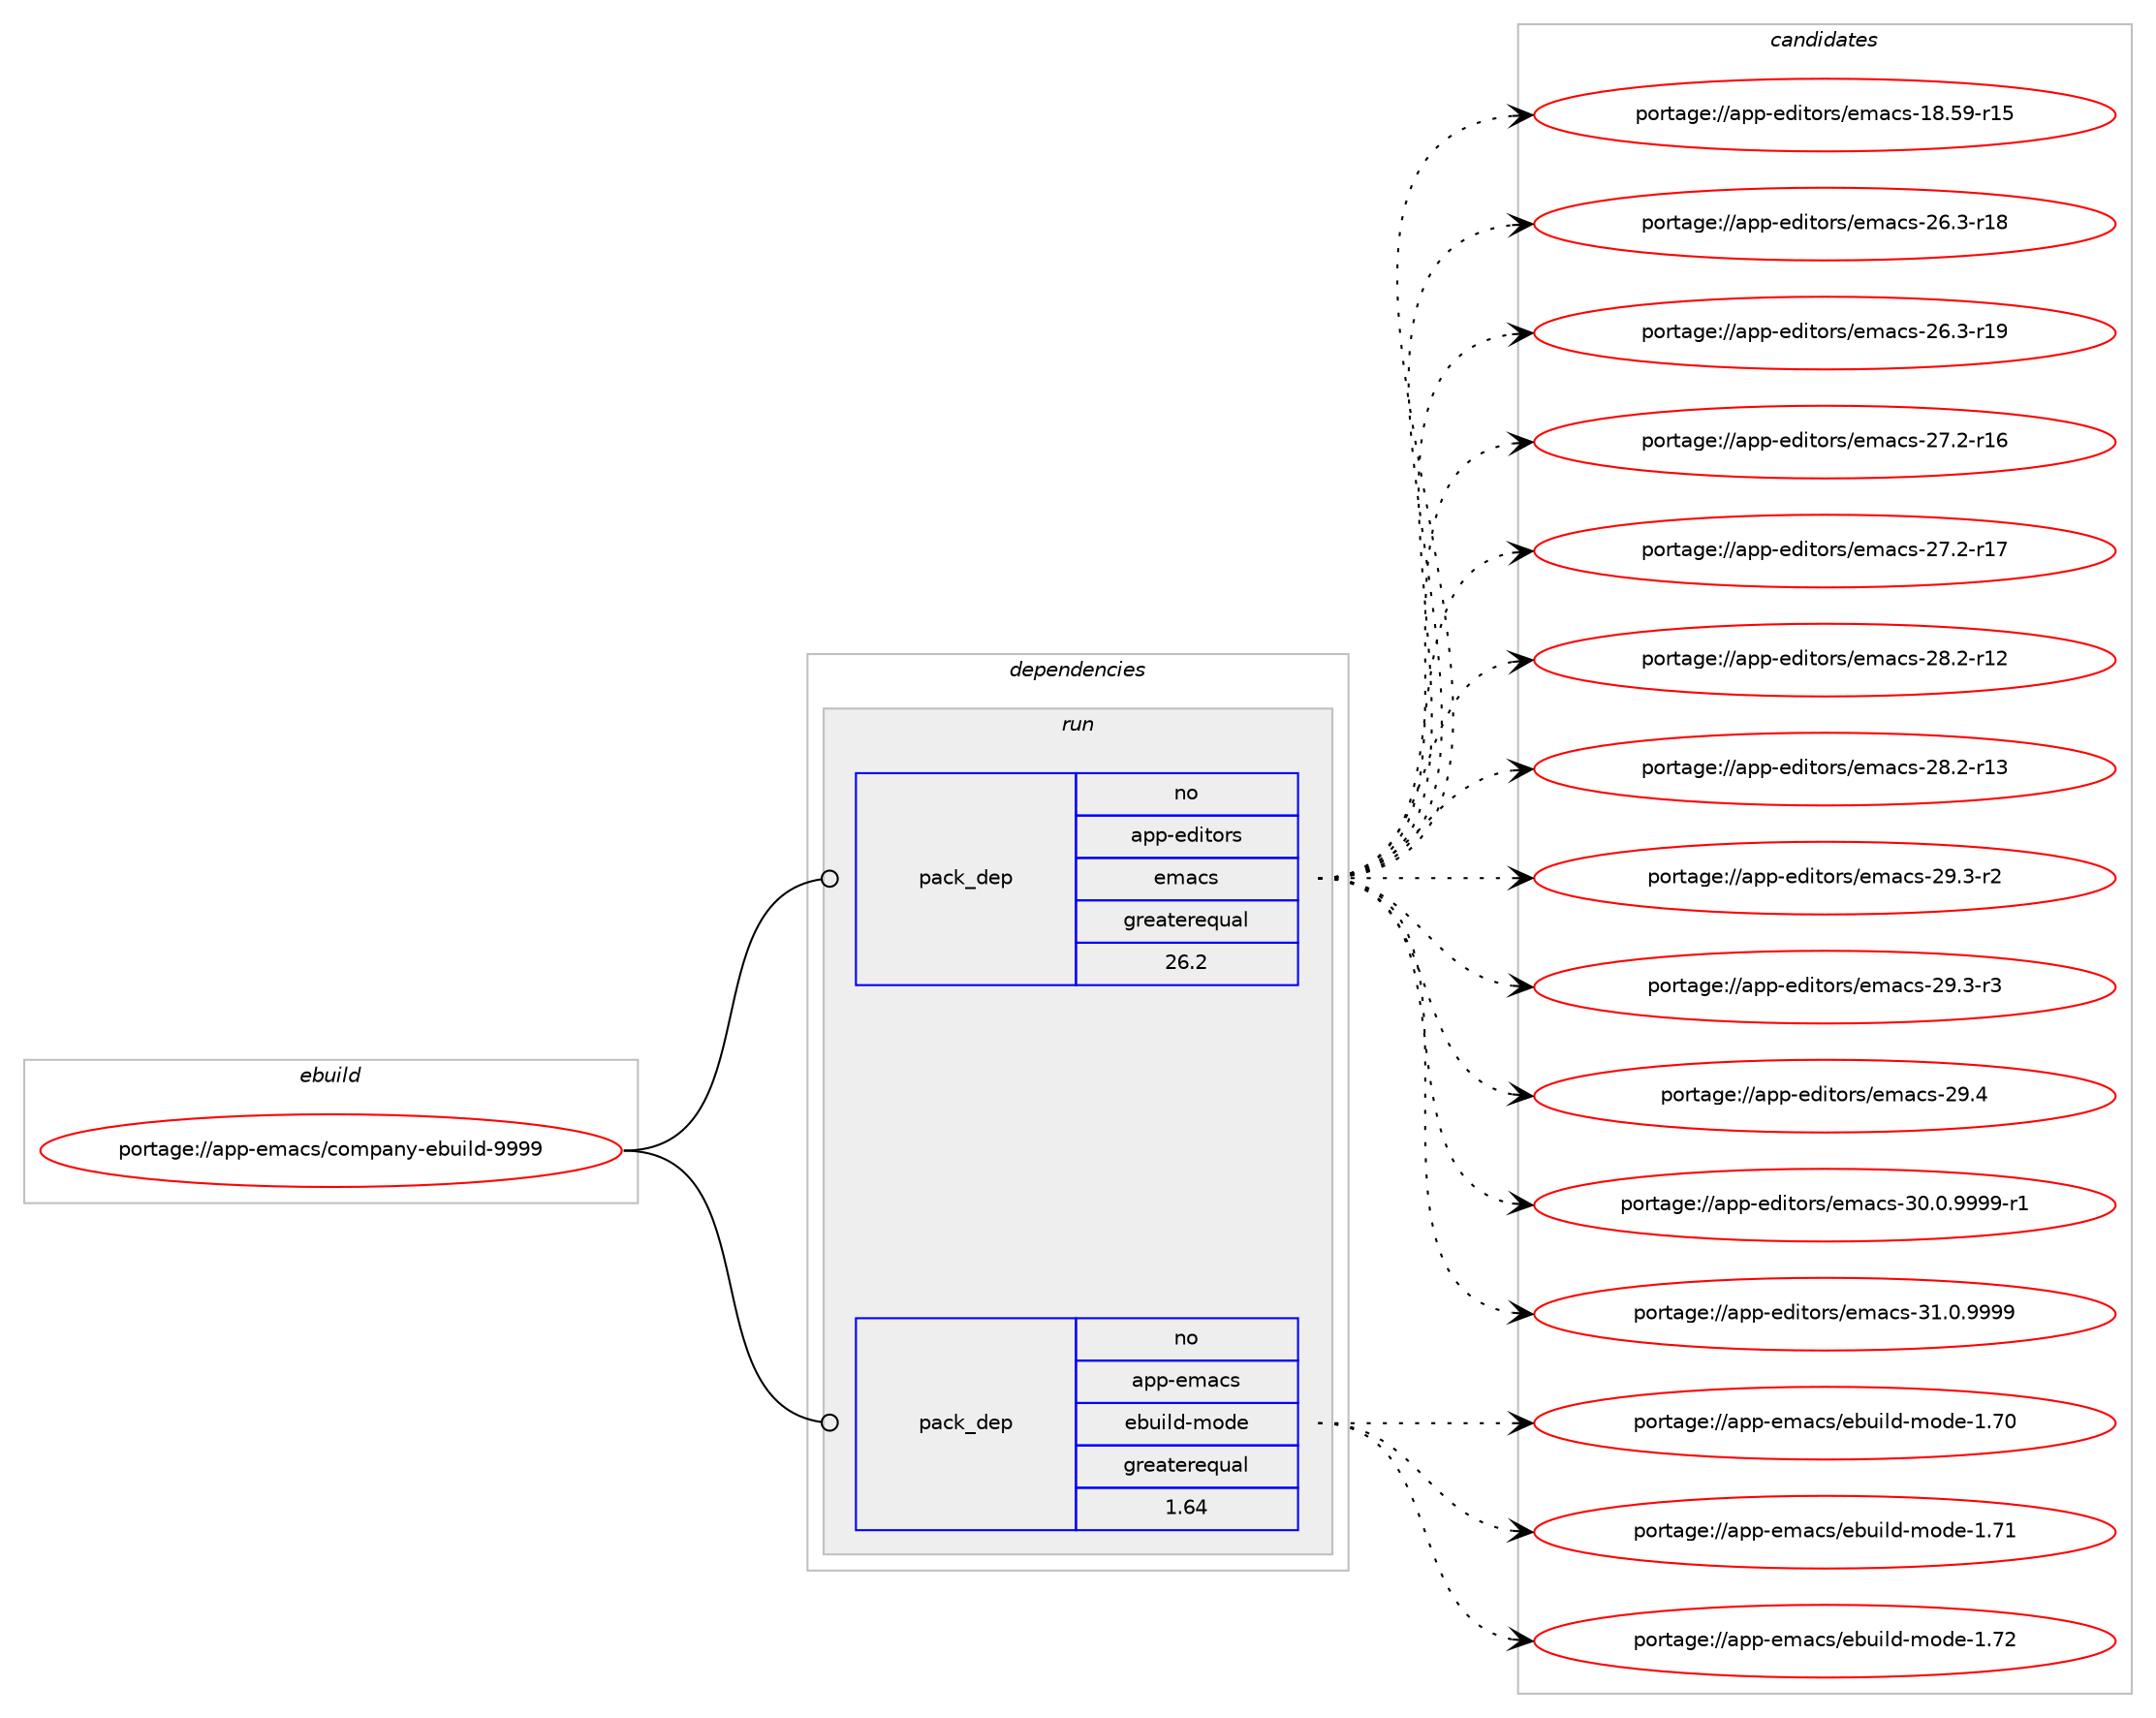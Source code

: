 digraph prolog {

# *************
# Graph options
# *************

newrank=true;
concentrate=true;
compound=true;
graph [rankdir=LR,fontname=Helvetica,fontsize=10,ranksep=1.5];#, ranksep=2.5, nodesep=0.2];
edge  [arrowhead=vee];
node  [fontname=Helvetica,fontsize=10];

# **********
# The ebuild
# **********

subgraph cluster_leftcol {
color=gray;
rank=same;
label=<<i>ebuild</i>>;
id [label="portage://app-emacs/company-ebuild-9999", color=red, width=4, href="../app-emacs/company-ebuild-9999.svg"];
}

# ****************
# The dependencies
# ****************

subgraph cluster_midcol {
color=gray;
label=<<i>dependencies</i>>;
subgraph cluster_compile {
fillcolor="#eeeeee";
style=filled;
label=<<i>compile</i>>;
}
subgraph cluster_compileandrun {
fillcolor="#eeeeee";
style=filled;
label=<<i>compile and run</i>>;
}
subgraph cluster_run {
fillcolor="#eeeeee";
style=filled;
label=<<i>run</i>>;
subgraph pack3506 {
dependency9669 [label=<<TABLE BORDER="0" CELLBORDER="1" CELLSPACING="0" CELLPADDING="4" WIDTH="220"><TR><TD ROWSPAN="6" CELLPADDING="30">pack_dep</TD></TR><TR><TD WIDTH="110">no</TD></TR><TR><TD>app-editors</TD></TR><TR><TD>emacs</TD></TR><TR><TD>greaterequal</TD></TR><TR><TD>26.2</TD></TR></TABLE>>, shape=none, color=blue];
}
id:e -> dependency9669:w [weight=20,style="solid",arrowhead="odot"];
# *** BEGIN UNKNOWN DEPENDENCY TYPE (TODO) ***
# id -> package_dependency(portage://app-emacs/company-ebuild-9999,run,no,app-emacs,company-mode,none,[,,],[],[])
# *** END UNKNOWN DEPENDENCY TYPE (TODO) ***

subgraph pack3507 {
dependency9670 [label=<<TABLE BORDER="0" CELLBORDER="1" CELLSPACING="0" CELLPADDING="4" WIDTH="220"><TR><TD ROWSPAN="6" CELLPADDING="30">pack_dep</TD></TR><TR><TD WIDTH="110">no</TD></TR><TR><TD>app-emacs</TD></TR><TR><TD>ebuild-mode</TD></TR><TR><TD>greaterequal</TD></TR><TR><TD>1.64</TD></TR></TABLE>>, shape=none, color=blue];
}
id:e -> dependency9670:w [weight=20,style="solid",arrowhead="odot"];
}
}

# **************
# The candidates
# **************

subgraph cluster_choices {
rank=same;
color=gray;
label=<<i>candidates</i>>;

subgraph choice3506 {
color=black;
nodesep=1;
choice9711211245101100105116111114115471011099799115454956465357451144953 [label="portage://app-editors/emacs-18.59-r15", color=red, width=4,href="../app-editors/emacs-18.59-r15.svg"];
choice97112112451011001051161111141154710110997991154550544651451144956 [label="portage://app-editors/emacs-26.3-r18", color=red, width=4,href="../app-editors/emacs-26.3-r18.svg"];
choice97112112451011001051161111141154710110997991154550544651451144957 [label="portage://app-editors/emacs-26.3-r19", color=red, width=4,href="../app-editors/emacs-26.3-r19.svg"];
choice97112112451011001051161111141154710110997991154550554650451144954 [label="portage://app-editors/emacs-27.2-r16", color=red, width=4,href="../app-editors/emacs-27.2-r16.svg"];
choice97112112451011001051161111141154710110997991154550554650451144955 [label="portage://app-editors/emacs-27.2-r17", color=red, width=4,href="../app-editors/emacs-27.2-r17.svg"];
choice97112112451011001051161111141154710110997991154550564650451144950 [label="portage://app-editors/emacs-28.2-r12", color=red, width=4,href="../app-editors/emacs-28.2-r12.svg"];
choice97112112451011001051161111141154710110997991154550564650451144951 [label="portage://app-editors/emacs-28.2-r13", color=red, width=4,href="../app-editors/emacs-28.2-r13.svg"];
choice971121124510110010511611111411547101109979911545505746514511450 [label="portage://app-editors/emacs-29.3-r2", color=red, width=4,href="../app-editors/emacs-29.3-r2.svg"];
choice971121124510110010511611111411547101109979911545505746514511451 [label="portage://app-editors/emacs-29.3-r3", color=red, width=4,href="../app-editors/emacs-29.3-r3.svg"];
choice97112112451011001051161111141154710110997991154550574652 [label="portage://app-editors/emacs-29.4", color=red, width=4,href="../app-editors/emacs-29.4.svg"];
choice9711211245101100105116111114115471011099799115455148464846575757574511449 [label="portage://app-editors/emacs-30.0.9999-r1", color=red, width=4,href="../app-editors/emacs-30.0.9999-r1.svg"];
choice971121124510110010511611111411547101109979911545514946484657575757 [label="portage://app-editors/emacs-31.0.9999", color=red, width=4,href="../app-editors/emacs-31.0.9999.svg"];
dependency9669:e -> choice9711211245101100105116111114115471011099799115454956465357451144953:w [style=dotted,weight="100"];
dependency9669:e -> choice97112112451011001051161111141154710110997991154550544651451144956:w [style=dotted,weight="100"];
dependency9669:e -> choice97112112451011001051161111141154710110997991154550544651451144957:w [style=dotted,weight="100"];
dependency9669:e -> choice97112112451011001051161111141154710110997991154550554650451144954:w [style=dotted,weight="100"];
dependency9669:e -> choice97112112451011001051161111141154710110997991154550554650451144955:w [style=dotted,weight="100"];
dependency9669:e -> choice97112112451011001051161111141154710110997991154550564650451144950:w [style=dotted,weight="100"];
dependency9669:e -> choice97112112451011001051161111141154710110997991154550564650451144951:w [style=dotted,weight="100"];
dependency9669:e -> choice971121124510110010511611111411547101109979911545505746514511450:w [style=dotted,weight="100"];
dependency9669:e -> choice971121124510110010511611111411547101109979911545505746514511451:w [style=dotted,weight="100"];
dependency9669:e -> choice97112112451011001051161111141154710110997991154550574652:w [style=dotted,weight="100"];
dependency9669:e -> choice9711211245101100105116111114115471011099799115455148464846575757574511449:w [style=dotted,weight="100"];
dependency9669:e -> choice971121124510110010511611111411547101109979911545514946484657575757:w [style=dotted,weight="100"];
}
subgraph choice3507 {
color=black;
nodesep=1;
choice971121124510110997991154710198117105108100451091111001014549465548 [label="portage://app-emacs/ebuild-mode-1.70", color=red, width=4,href="../app-emacs/ebuild-mode-1.70.svg"];
choice971121124510110997991154710198117105108100451091111001014549465549 [label="portage://app-emacs/ebuild-mode-1.71", color=red, width=4,href="../app-emacs/ebuild-mode-1.71.svg"];
choice971121124510110997991154710198117105108100451091111001014549465550 [label="portage://app-emacs/ebuild-mode-1.72", color=red, width=4,href="../app-emacs/ebuild-mode-1.72.svg"];
dependency9670:e -> choice971121124510110997991154710198117105108100451091111001014549465548:w [style=dotted,weight="100"];
dependency9670:e -> choice971121124510110997991154710198117105108100451091111001014549465549:w [style=dotted,weight="100"];
dependency9670:e -> choice971121124510110997991154710198117105108100451091111001014549465550:w [style=dotted,weight="100"];
}
}

}
